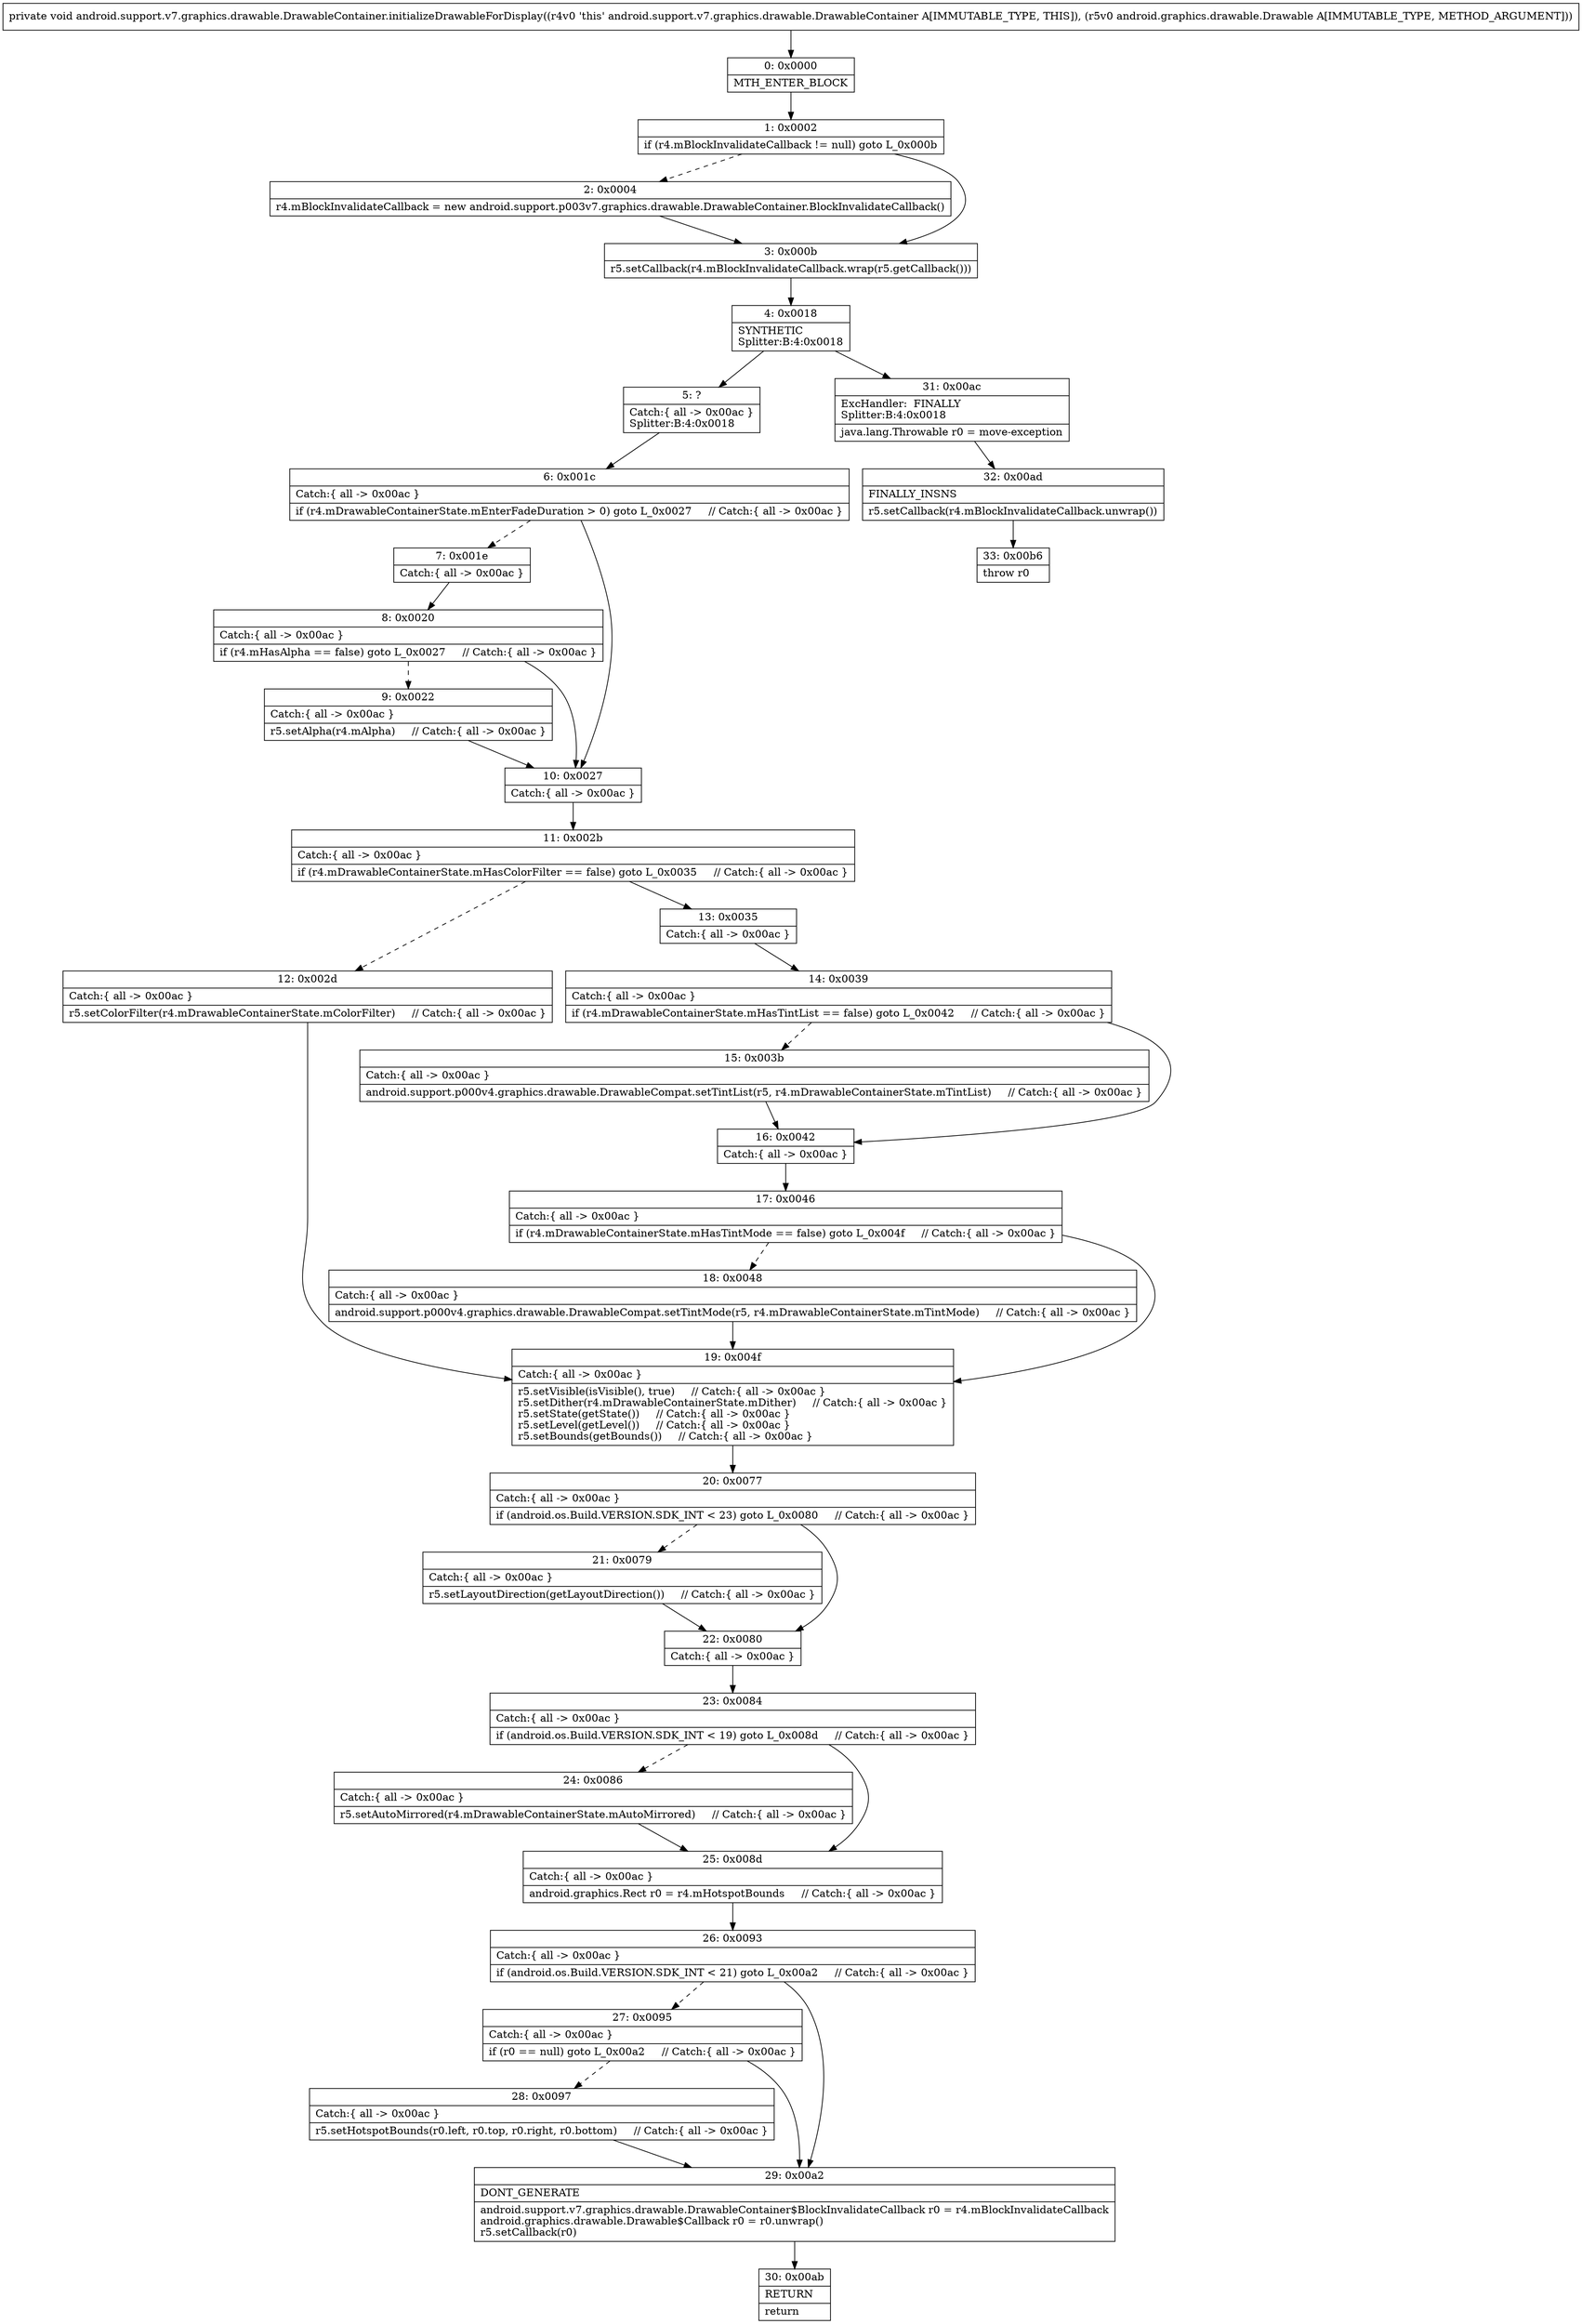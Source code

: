 digraph "CFG forandroid.support.v7.graphics.drawable.DrawableContainer.initializeDrawableForDisplay(Landroid\/graphics\/drawable\/Drawable;)V" {
Node_0 [shape=record,label="{0\:\ 0x0000|MTH_ENTER_BLOCK\l}"];
Node_1 [shape=record,label="{1\:\ 0x0002|if (r4.mBlockInvalidateCallback != null) goto L_0x000b\l}"];
Node_2 [shape=record,label="{2\:\ 0x0004|r4.mBlockInvalidateCallback = new android.support.p003v7.graphics.drawable.DrawableContainer.BlockInvalidateCallback()\l}"];
Node_3 [shape=record,label="{3\:\ 0x000b|r5.setCallback(r4.mBlockInvalidateCallback.wrap(r5.getCallback()))\l}"];
Node_4 [shape=record,label="{4\:\ 0x0018|SYNTHETIC\lSplitter:B:4:0x0018\l}"];
Node_5 [shape=record,label="{5\:\ ?|Catch:\{ all \-\> 0x00ac \}\lSplitter:B:4:0x0018\l}"];
Node_6 [shape=record,label="{6\:\ 0x001c|Catch:\{ all \-\> 0x00ac \}\l|if (r4.mDrawableContainerState.mEnterFadeDuration \> 0) goto L_0x0027     \/\/ Catch:\{ all \-\> 0x00ac \}\l}"];
Node_7 [shape=record,label="{7\:\ 0x001e|Catch:\{ all \-\> 0x00ac \}\l}"];
Node_8 [shape=record,label="{8\:\ 0x0020|Catch:\{ all \-\> 0x00ac \}\l|if (r4.mHasAlpha == false) goto L_0x0027     \/\/ Catch:\{ all \-\> 0x00ac \}\l}"];
Node_9 [shape=record,label="{9\:\ 0x0022|Catch:\{ all \-\> 0x00ac \}\l|r5.setAlpha(r4.mAlpha)     \/\/ Catch:\{ all \-\> 0x00ac \}\l}"];
Node_10 [shape=record,label="{10\:\ 0x0027|Catch:\{ all \-\> 0x00ac \}\l}"];
Node_11 [shape=record,label="{11\:\ 0x002b|Catch:\{ all \-\> 0x00ac \}\l|if (r4.mDrawableContainerState.mHasColorFilter == false) goto L_0x0035     \/\/ Catch:\{ all \-\> 0x00ac \}\l}"];
Node_12 [shape=record,label="{12\:\ 0x002d|Catch:\{ all \-\> 0x00ac \}\l|r5.setColorFilter(r4.mDrawableContainerState.mColorFilter)     \/\/ Catch:\{ all \-\> 0x00ac \}\l}"];
Node_13 [shape=record,label="{13\:\ 0x0035|Catch:\{ all \-\> 0x00ac \}\l}"];
Node_14 [shape=record,label="{14\:\ 0x0039|Catch:\{ all \-\> 0x00ac \}\l|if (r4.mDrawableContainerState.mHasTintList == false) goto L_0x0042     \/\/ Catch:\{ all \-\> 0x00ac \}\l}"];
Node_15 [shape=record,label="{15\:\ 0x003b|Catch:\{ all \-\> 0x00ac \}\l|android.support.p000v4.graphics.drawable.DrawableCompat.setTintList(r5, r4.mDrawableContainerState.mTintList)     \/\/ Catch:\{ all \-\> 0x00ac \}\l}"];
Node_16 [shape=record,label="{16\:\ 0x0042|Catch:\{ all \-\> 0x00ac \}\l}"];
Node_17 [shape=record,label="{17\:\ 0x0046|Catch:\{ all \-\> 0x00ac \}\l|if (r4.mDrawableContainerState.mHasTintMode == false) goto L_0x004f     \/\/ Catch:\{ all \-\> 0x00ac \}\l}"];
Node_18 [shape=record,label="{18\:\ 0x0048|Catch:\{ all \-\> 0x00ac \}\l|android.support.p000v4.graphics.drawable.DrawableCompat.setTintMode(r5, r4.mDrawableContainerState.mTintMode)     \/\/ Catch:\{ all \-\> 0x00ac \}\l}"];
Node_19 [shape=record,label="{19\:\ 0x004f|Catch:\{ all \-\> 0x00ac \}\l|r5.setVisible(isVisible(), true)     \/\/ Catch:\{ all \-\> 0x00ac \}\lr5.setDither(r4.mDrawableContainerState.mDither)     \/\/ Catch:\{ all \-\> 0x00ac \}\lr5.setState(getState())     \/\/ Catch:\{ all \-\> 0x00ac \}\lr5.setLevel(getLevel())     \/\/ Catch:\{ all \-\> 0x00ac \}\lr5.setBounds(getBounds())     \/\/ Catch:\{ all \-\> 0x00ac \}\l}"];
Node_20 [shape=record,label="{20\:\ 0x0077|Catch:\{ all \-\> 0x00ac \}\l|if (android.os.Build.VERSION.SDK_INT \< 23) goto L_0x0080     \/\/ Catch:\{ all \-\> 0x00ac \}\l}"];
Node_21 [shape=record,label="{21\:\ 0x0079|Catch:\{ all \-\> 0x00ac \}\l|r5.setLayoutDirection(getLayoutDirection())     \/\/ Catch:\{ all \-\> 0x00ac \}\l}"];
Node_22 [shape=record,label="{22\:\ 0x0080|Catch:\{ all \-\> 0x00ac \}\l}"];
Node_23 [shape=record,label="{23\:\ 0x0084|Catch:\{ all \-\> 0x00ac \}\l|if (android.os.Build.VERSION.SDK_INT \< 19) goto L_0x008d     \/\/ Catch:\{ all \-\> 0x00ac \}\l}"];
Node_24 [shape=record,label="{24\:\ 0x0086|Catch:\{ all \-\> 0x00ac \}\l|r5.setAutoMirrored(r4.mDrawableContainerState.mAutoMirrored)     \/\/ Catch:\{ all \-\> 0x00ac \}\l}"];
Node_25 [shape=record,label="{25\:\ 0x008d|Catch:\{ all \-\> 0x00ac \}\l|android.graphics.Rect r0 = r4.mHotspotBounds     \/\/ Catch:\{ all \-\> 0x00ac \}\l}"];
Node_26 [shape=record,label="{26\:\ 0x0093|Catch:\{ all \-\> 0x00ac \}\l|if (android.os.Build.VERSION.SDK_INT \< 21) goto L_0x00a2     \/\/ Catch:\{ all \-\> 0x00ac \}\l}"];
Node_27 [shape=record,label="{27\:\ 0x0095|Catch:\{ all \-\> 0x00ac \}\l|if (r0 == null) goto L_0x00a2     \/\/ Catch:\{ all \-\> 0x00ac \}\l}"];
Node_28 [shape=record,label="{28\:\ 0x0097|Catch:\{ all \-\> 0x00ac \}\l|r5.setHotspotBounds(r0.left, r0.top, r0.right, r0.bottom)     \/\/ Catch:\{ all \-\> 0x00ac \}\l}"];
Node_29 [shape=record,label="{29\:\ 0x00a2|DONT_GENERATE\l|android.support.v7.graphics.drawable.DrawableContainer$BlockInvalidateCallback r0 = r4.mBlockInvalidateCallback\landroid.graphics.drawable.Drawable$Callback r0 = r0.unwrap()\lr5.setCallback(r0)\l}"];
Node_30 [shape=record,label="{30\:\ 0x00ab|RETURN\l|return\l}"];
Node_31 [shape=record,label="{31\:\ 0x00ac|ExcHandler:  FINALLY\lSplitter:B:4:0x0018\l|java.lang.Throwable r0 = move\-exception\l}"];
Node_32 [shape=record,label="{32\:\ 0x00ad|FINALLY_INSNS\l|r5.setCallback(r4.mBlockInvalidateCallback.unwrap())\l}"];
Node_33 [shape=record,label="{33\:\ 0x00b6|throw r0\l}"];
MethodNode[shape=record,label="{private void android.support.v7.graphics.drawable.DrawableContainer.initializeDrawableForDisplay((r4v0 'this' android.support.v7.graphics.drawable.DrawableContainer A[IMMUTABLE_TYPE, THIS]), (r5v0 android.graphics.drawable.Drawable A[IMMUTABLE_TYPE, METHOD_ARGUMENT])) }"];
MethodNode -> Node_0;
Node_0 -> Node_1;
Node_1 -> Node_2[style=dashed];
Node_1 -> Node_3;
Node_2 -> Node_3;
Node_3 -> Node_4;
Node_4 -> Node_5;
Node_4 -> Node_31;
Node_5 -> Node_6;
Node_6 -> Node_7[style=dashed];
Node_6 -> Node_10;
Node_7 -> Node_8;
Node_8 -> Node_9[style=dashed];
Node_8 -> Node_10;
Node_9 -> Node_10;
Node_10 -> Node_11;
Node_11 -> Node_12[style=dashed];
Node_11 -> Node_13;
Node_12 -> Node_19;
Node_13 -> Node_14;
Node_14 -> Node_15[style=dashed];
Node_14 -> Node_16;
Node_15 -> Node_16;
Node_16 -> Node_17;
Node_17 -> Node_18[style=dashed];
Node_17 -> Node_19;
Node_18 -> Node_19;
Node_19 -> Node_20;
Node_20 -> Node_21[style=dashed];
Node_20 -> Node_22;
Node_21 -> Node_22;
Node_22 -> Node_23;
Node_23 -> Node_24[style=dashed];
Node_23 -> Node_25;
Node_24 -> Node_25;
Node_25 -> Node_26;
Node_26 -> Node_27[style=dashed];
Node_26 -> Node_29;
Node_27 -> Node_28[style=dashed];
Node_27 -> Node_29;
Node_28 -> Node_29;
Node_29 -> Node_30;
Node_31 -> Node_32;
Node_32 -> Node_33;
}

